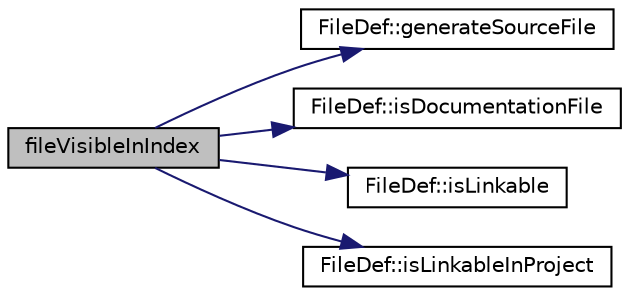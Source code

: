 digraph "fileVisibleInIndex"
{
 // LATEX_PDF_SIZE
  edge [fontname="Helvetica",fontsize="10",labelfontname="Helvetica",labelfontsize="10"];
  node [fontname="Helvetica",fontsize="10",shape=record];
  rankdir="LR";
  Node1 [label="fileVisibleInIndex",height=0.2,width=0.4,color="black", fillcolor="grey75", style="filled", fontcolor="black",tooltip=" "];
  Node1 -> Node2 [color="midnightblue",fontsize="10",style="solid",fontname="Helvetica"];
  Node2 [label="FileDef::generateSourceFile",height=0.2,width=0.4,color="black", fillcolor="white", style="filled",URL="$classFileDef.html#a6702563833af37fc90c00d231c4574b5",tooltip=" "];
  Node1 -> Node3 [color="midnightblue",fontsize="10",style="solid",fontname="Helvetica"];
  Node3 [label="FileDef::isDocumentationFile",height=0.2,width=0.4,color="black", fillcolor="white", style="filled",URL="$classFileDef.html#ad64ab8e7db62dd0d9ddde26d0a7a1263",tooltip=" "];
  Node1 -> Node4 [color="midnightblue",fontsize="10",style="solid",fontname="Helvetica"];
  Node4 [label="FileDef::isLinkable",height=0.2,width=0.4,color="black", fillcolor="white", style="filled",URL="$classFileDef.html#a18cecb4e062e28d65f18313b9357601e",tooltip=" "];
  Node1 -> Node5 [color="midnightblue",fontsize="10",style="solid",fontname="Helvetica"];
  Node5 [label="FileDef::isLinkableInProject",height=0.2,width=0.4,color="black", fillcolor="white", style="filled",URL="$classFileDef.html#a884b2abd3ea022171c3a8f061500fe6a",tooltip=" "];
}
